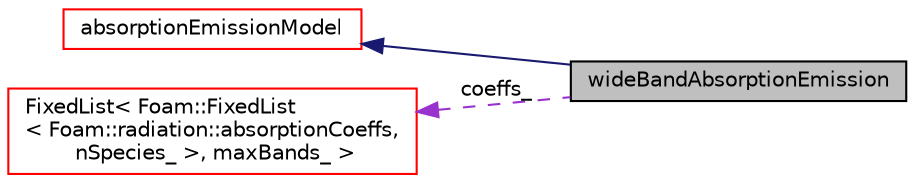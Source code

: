digraph "wideBandAbsorptionEmission"
{
  bgcolor="transparent";
  edge [fontname="Helvetica",fontsize="10",labelfontname="Helvetica",labelfontsize="10"];
  node [fontname="Helvetica",fontsize="10",shape=record];
  rankdir="LR";
  Node2 [label="wideBandAbsorptionEmission",height=0.2,width=0.4,color="black", fillcolor="grey75", style="filled", fontcolor="black"];
  Node3 -> Node2 [dir="back",color="midnightblue",fontsize="10",style="solid",fontname="Helvetica"];
  Node3 [label="absorptionEmissionModel",height=0.2,width=0.4,color="red",URL="$a31385.html",tooltip="Model to supply absorption and emission coefficients for radiation modelling. "];
  Node31 -> Node2 [dir="back",color="darkorchid3",fontsize="10",style="dashed",label=" coeffs_" ,fontname="Helvetica"];
  Node31 [label="FixedList\< Foam::FixedList\l\< Foam::radiation::absorptionCoeffs,\l nSpecies_ \>, maxBands_ \>",height=0.2,width=0.4,color="red",URL="$a27009.html"];
}
